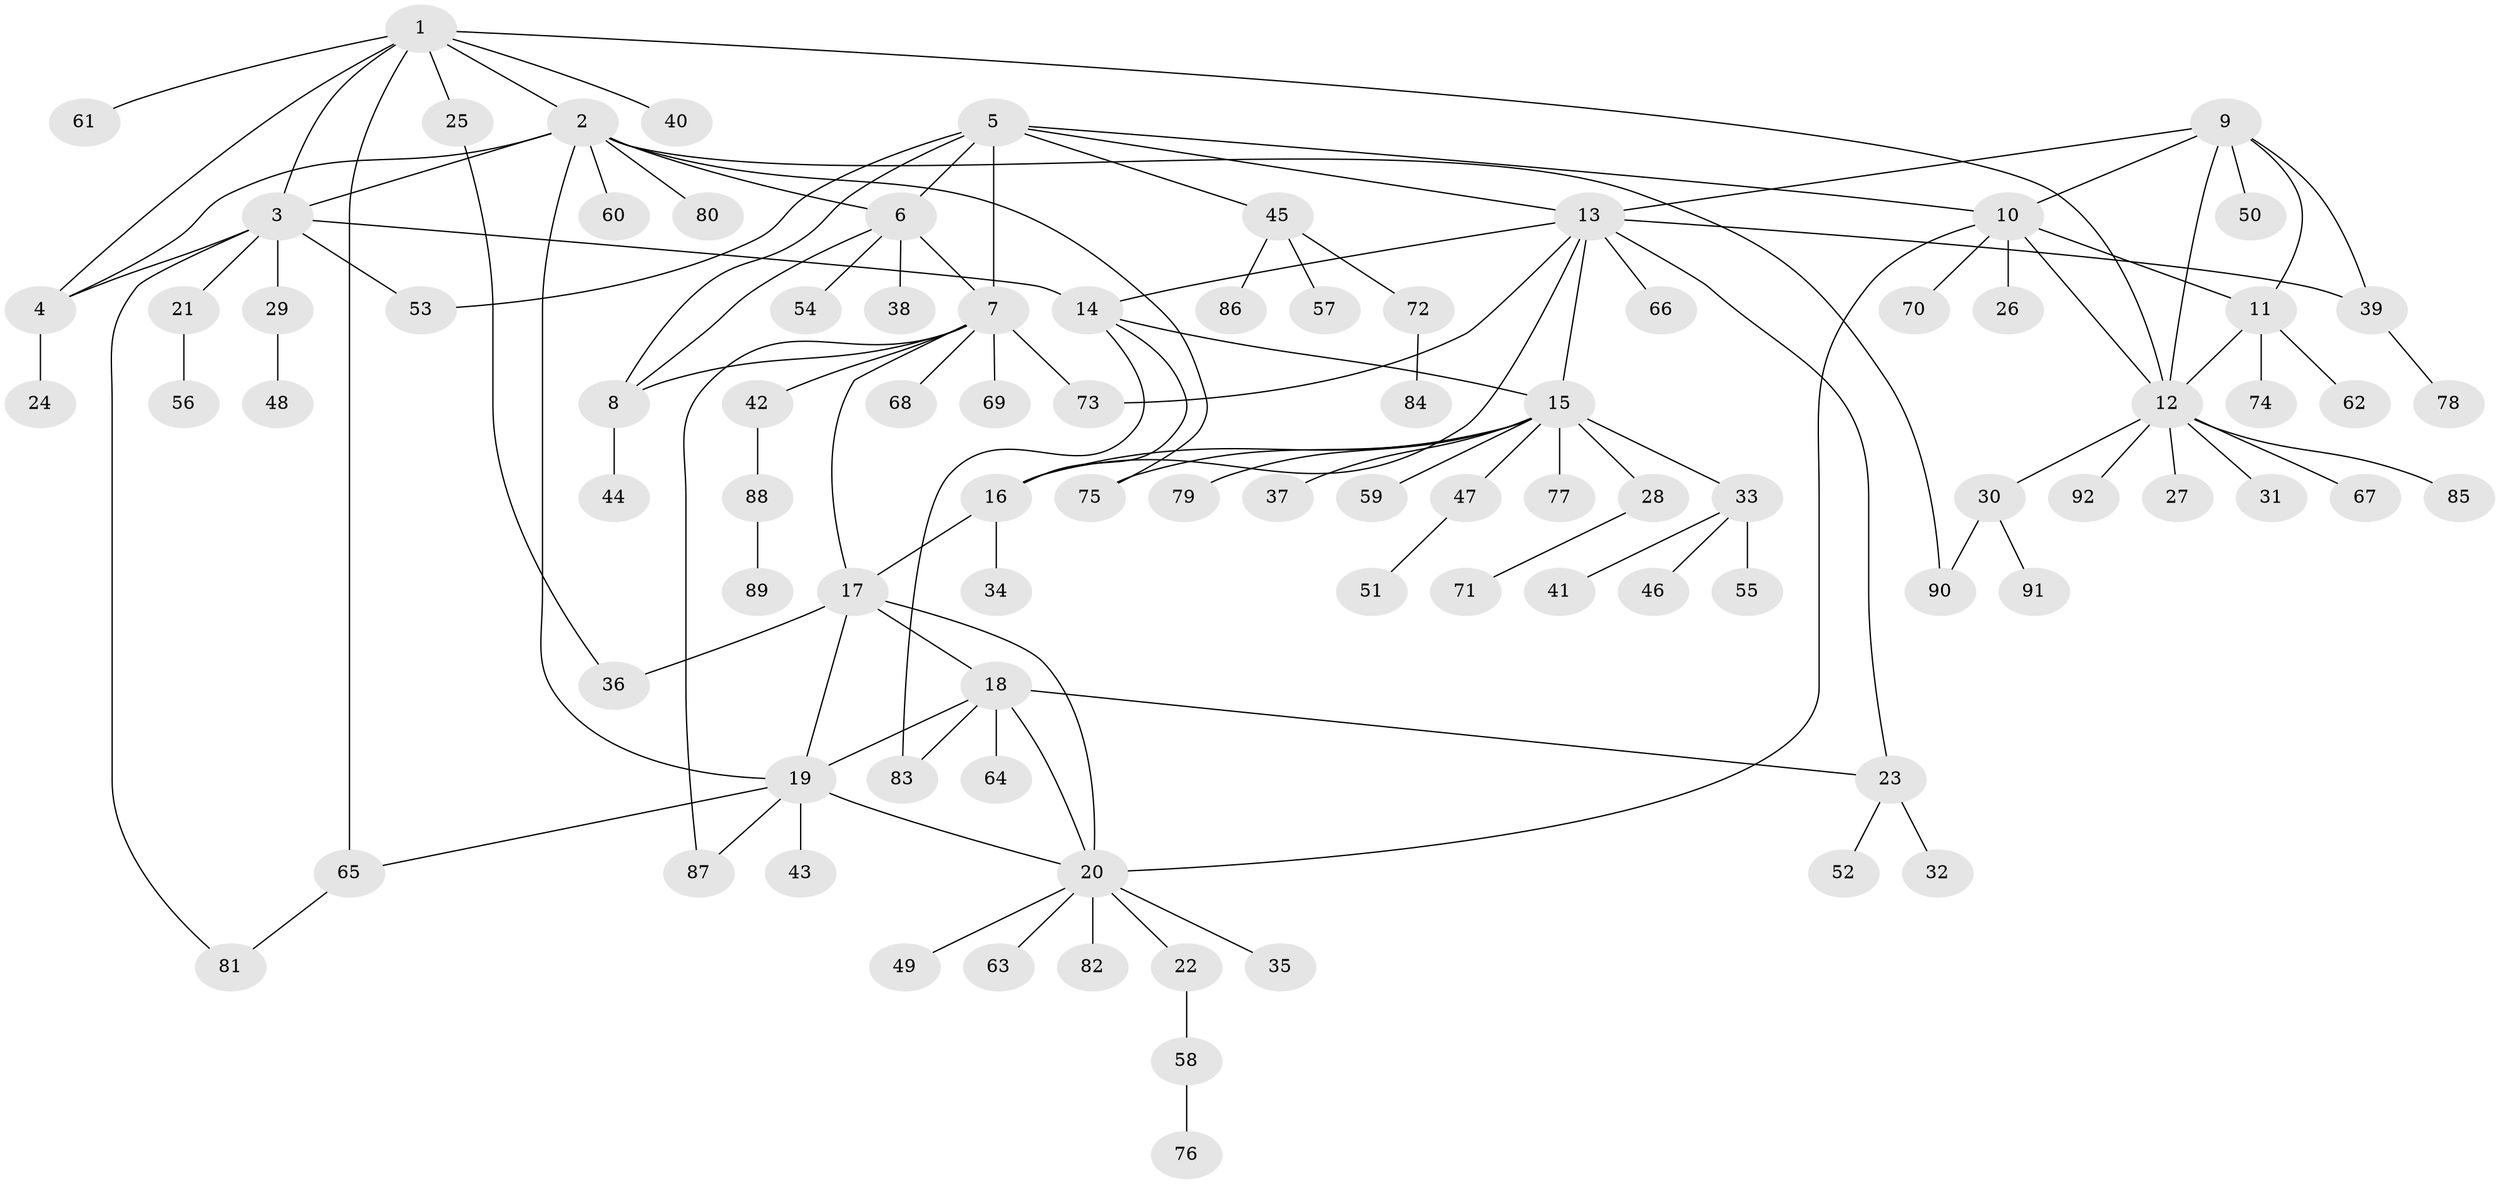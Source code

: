 // Generated by graph-tools (version 1.1) at 2025/02/03/09/25 03:02:47]
// undirected, 92 vertices, 123 edges
graph export_dot {
graph [start="1"]
  node [color=gray90,style=filled];
  1;
  2;
  3;
  4;
  5;
  6;
  7;
  8;
  9;
  10;
  11;
  12;
  13;
  14;
  15;
  16;
  17;
  18;
  19;
  20;
  21;
  22;
  23;
  24;
  25;
  26;
  27;
  28;
  29;
  30;
  31;
  32;
  33;
  34;
  35;
  36;
  37;
  38;
  39;
  40;
  41;
  42;
  43;
  44;
  45;
  46;
  47;
  48;
  49;
  50;
  51;
  52;
  53;
  54;
  55;
  56;
  57;
  58;
  59;
  60;
  61;
  62;
  63;
  64;
  65;
  66;
  67;
  68;
  69;
  70;
  71;
  72;
  73;
  74;
  75;
  76;
  77;
  78;
  79;
  80;
  81;
  82;
  83;
  84;
  85;
  86;
  87;
  88;
  89;
  90;
  91;
  92;
  1 -- 2;
  1 -- 3;
  1 -- 4;
  1 -- 12;
  1 -- 25;
  1 -- 40;
  1 -- 61;
  1 -- 65;
  2 -- 3;
  2 -- 4;
  2 -- 6;
  2 -- 19;
  2 -- 60;
  2 -- 75;
  2 -- 80;
  2 -- 90;
  3 -- 4;
  3 -- 14;
  3 -- 21;
  3 -- 29;
  3 -- 53;
  3 -- 81;
  4 -- 24;
  5 -- 6;
  5 -- 7;
  5 -- 8;
  5 -- 10;
  5 -- 13;
  5 -- 45;
  5 -- 53;
  6 -- 7;
  6 -- 8;
  6 -- 38;
  6 -- 54;
  7 -- 8;
  7 -- 17;
  7 -- 42;
  7 -- 68;
  7 -- 69;
  7 -- 73;
  7 -- 87;
  8 -- 44;
  9 -- 10;
  9 -- 11;
  9 -- 12;
  9 -- 13;
  9 -- 39;
  9 -- 50;
  10 -- 11;
  10 -- 12;
  10 -- 20;
  10 -- 26;
  10 -- 70;
  11 -- 12;
  11 -- 62;
  11 -- 74;
  12 -- 27;
  12 -- 30;
  12 -- 31;
  12 -- 67;
  12 -- 85;
  12 -- 92;
  13 -- 14;
  13 -- 15;
  13 -- 16;
  13 -- 23;
  13 -- 39;
  13 -- 66;
  13 -- 73;
  14 -- 15;
  14 -- 16;
  14 -- 83;
  15 -- 16;
  15 -- 28;
  15 -- 33;
  15 -- 37;
  15 -- 47;
  15 -- 59;
  15 -- 75;
  15 -- 77;
  15 -- 79;
  16 -- 17;
  16 -- 34;
  17 -- 18;
  17 -- 19;
  17 -- 20;
  17 -- 36;
  18 -- 19;
  18 -- 20;
  18 -- 23;
  18 -- 64;
  18 -- 83;
  19 -- 20;
  19 -- 43;
  19 -- 65;
  19 -- 87;
  20 -- 22;
  20 -- 35;
  20 -- 49;
  20 -- 63;
  20 -- 82;
  21 -- 56;
  22 -- 58;
  23 -- 32;
  23 -- 52;
  25 -- 36;
  28 -- 71;
  29 -- 48;
  30 -- 90;
  30 -- 91;
  33 -- 41;
  33 -- 46;
  33 -- 55;
  39 -- 78;
  42 -- 88;
  45 -- 57;
  45 -- 72;
  45 -- 86;
  47 -- 51;
  58 -- 76;
  65 -- 81;
  72 -- 84;
  88 -- 89;
}

